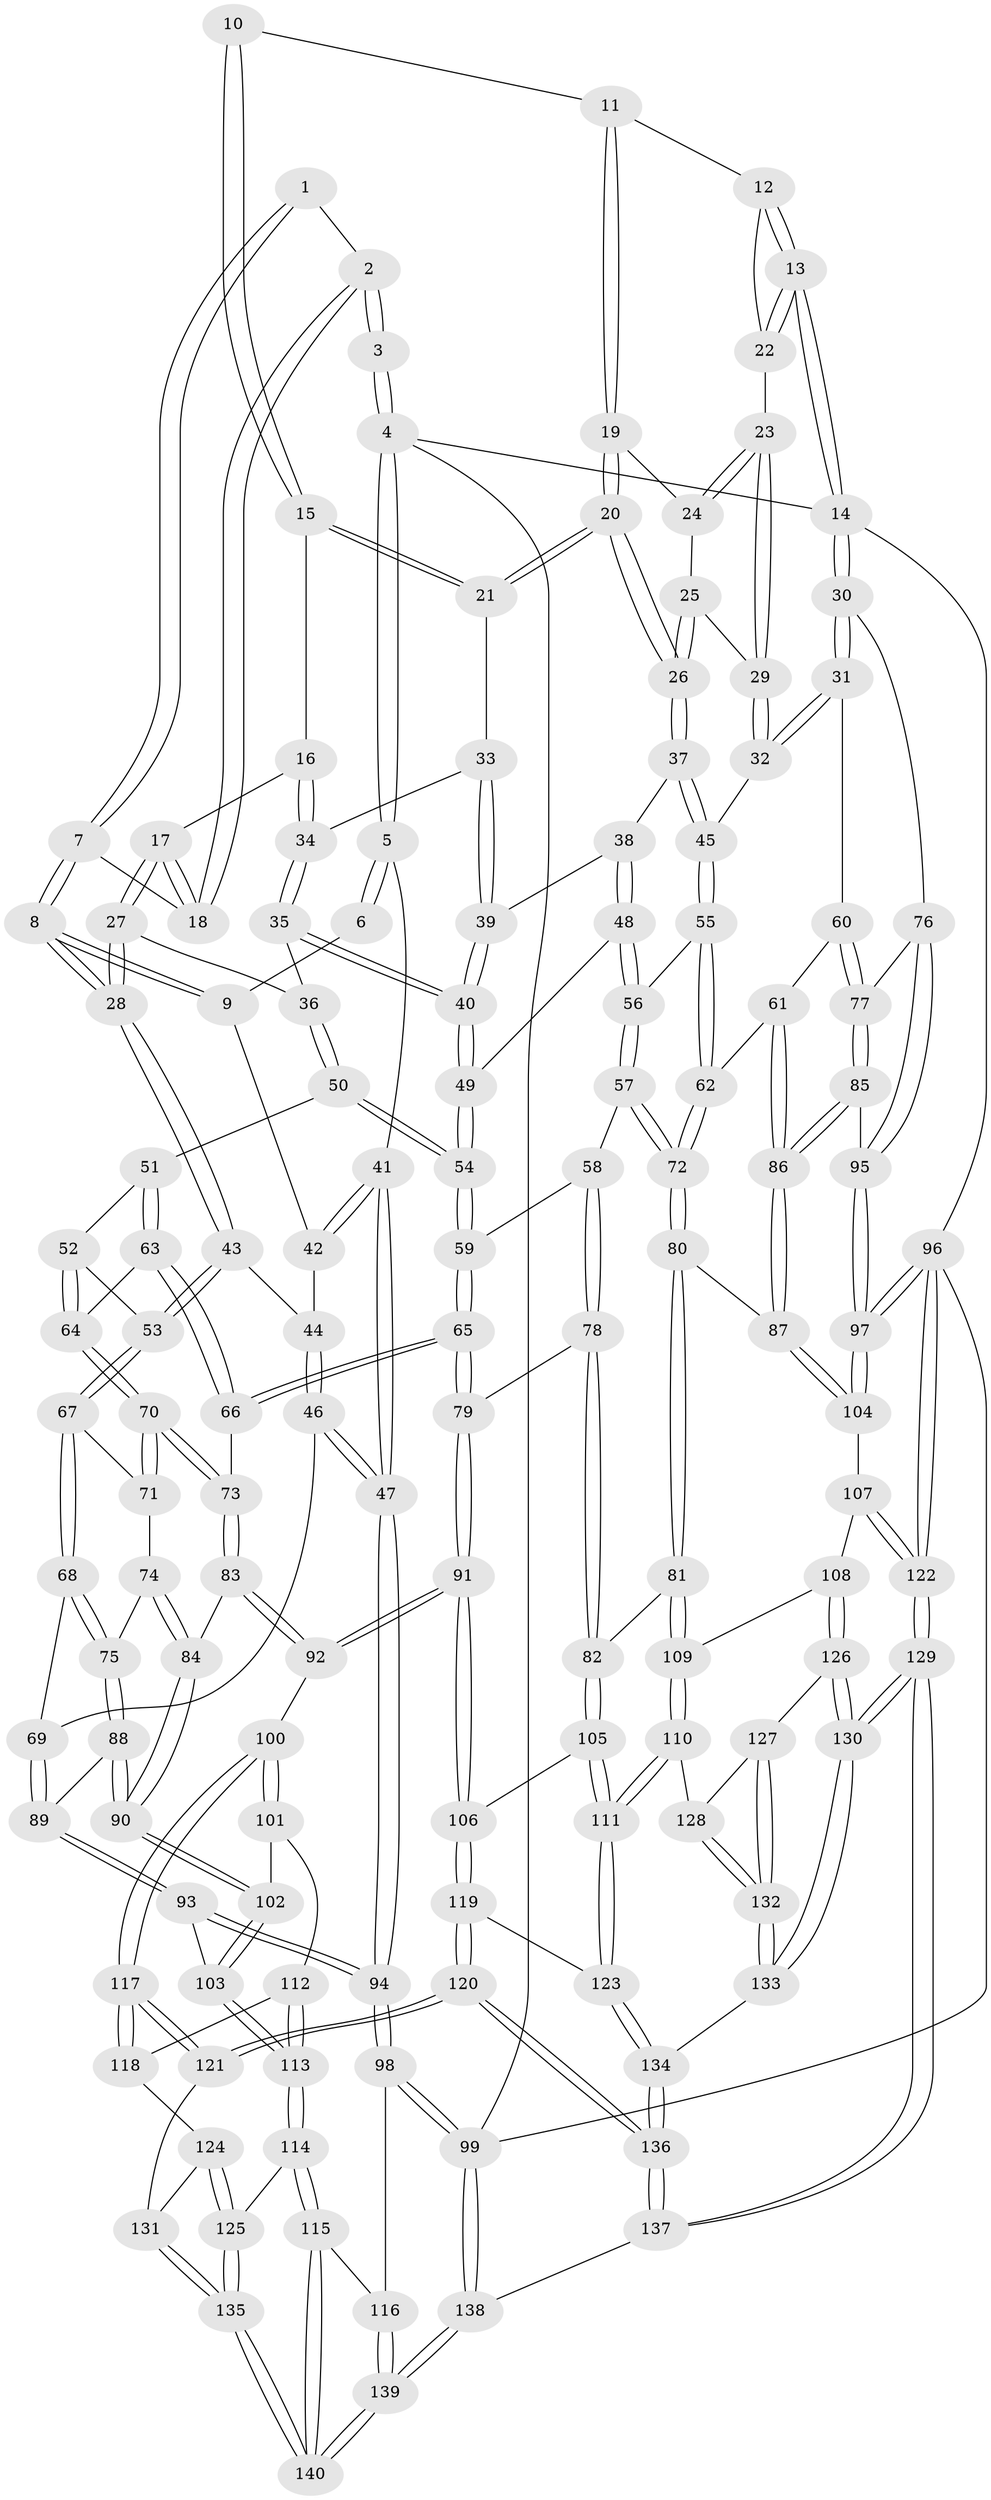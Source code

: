 // Generated by graph-tools (version 1.1) at 2025/27/03/15/25 16:27:56]
// undirected, 140 vertices, 347 edges
graph export_dot {
graph [start="1"]
  node [color=gray90,style=filled];
  1 [pos="+0.1533397166954986+0.0866452055844865"];
  2 [pos="+0.37085354756234923+0"];
  3 [pos="+0.3977320393364728+0"];
  4 [pos="+0+0"];
  5 [pos="+0+0"];
  6 [pos="+0.1495055760144562+0.08608461270528146"];
  7 [pos="+0.18996944304407132+0.15363820868138234"];
  8 [pos="+0.20576090189232688+0.24581864215621374"];
  9 [pos="+0.04862639654837777+0.21224186582169471"];
  10 [pos="+0.6892914247826348+0"];
  11 [pos="+0.7379714108861307+0"];
  12 [pos="+0.9255008188785047+0"];
  13 [pos="+1+0"];
  14 [pos="+1+0"];
  15 [pos="+0.5931159744979908+0.1692113409795718"];
  16 [pos="+0.539709947573913+0.17537609213695537"];
  17 [pos="+0.380977603890488+0.11634027558420133"];
  18 [pos="+0.37080166521451524+0"];
  19 [pos="+0.7580262715666256+0"];
  20 [pos="+0.7002178391126206+0.244391497834447"];
  21 [pos="+0.6061954646014335+0.18883111503325448"];
  22 [pos="+0.9597302143910476+0.12845295898584594"];
  23 [pos="+0.9347993204100771+0.16944833214842278"];
  24 [pos="+0.7600003619453852+0"];
  25 [pos="+0.8072266342080983+0.17244460002889495"];
  26 [pos="+0.7185911022049201+0.2691283526353968"];
  27 [pos="+0.34118344259672834+0.23774771912872905"];
  28 [pos="+0.24582858515655345+0.27454231523413797"];
  29 [pos="+0.945403118718451+0.23259848543382244"];
  30 [pos="+1+0.3630437122151615"];
  31 [pos="+1+0.3483983859210259"];
  32 [pos="+0.984347171180951+0.29789447878851755"];
  33 [pos="+0.5773997508898036+0.25134440747986025"];
  34 [pos="+0.5015231189403481+0.2647818337381472"];
  35 [pos="+0.481634027987502+0.2859658171660036"];
  36 [pos="+0.35055982266196734+0.24643147595373097"];
  37 [pos="+0.7273884791429803+0.31435546803756087"];
  38 [pos="+0.6313447239151034+0.32349676795189547"];
  39 [pos="+0.5809056442773224+0.302182275999364"];
  40 [pos="+0.5126131284785959+0.32726075059439824"];
  41 [pos="+0+0.13561339232951117"];
  42 [pos="+0.03298873878365083+0.2136167065661515"];
  43 [pos="+0.20590307216276932+0.38744451095348914"];
  44 [pos="+0.07883803360171965+0.33173860936143057"];
  45 [pos="+0.7563765873412994+0.3527846143429563"];
  46 [pos="+0+0.48066241387724185"];
  47 [pos="+0+0.48656052075275125"];
  48 [pos="+0.5516941805788973+0.4146164188444178"];
  49 [pos="+0.514794066369872+0.39861518381234845"];
  50 [pos="+0.40809186598989844+0.4185801655670636"];
  51 [pos="+0.3684643122190634+0.4449826824955524"];
  52 [pos="+0.3208595931577022+0.4422162877289303"];
  53 [pos="+0.20462233307361943+0.40452027599110013"];
  54 [pos="+0.4509382999951436+0.43066971853715696"];
  55 [pos="+0.7410694850525891+0.4254634855792888"];
  56 [pos="+0.5705713287328138+0.43387600945358806"];
  57 [pos="+0.5694896165510921+0.5299758888212914"];
  58 [pos="+0.5609728903701195+0.5350031621790519"];
  59 [pos="+0.46397732732915314+0.5008467514918629"];
  60 [pos="+0.8677083353686458+0.4892745133311066"];
  61 [pos="+0.7885048804624203+0.5041825094864949"];
  62 [pos="+0.7528412778540923+0.4873151758830044"];
  63 [pos="+0.36738559011078786+0.4730631842746176"];
  64 [pos="+0.3061224388773528+0.5267605111910788"];
  65 [pos="+0.421876879416217+0.5739599182466468"];
  66 [pos="+0.3789585346735423+0.5496561965683936"];
  67 [pos="+0.17195637580764972+0.46153191846778463"];
  68 [pos="+0.16741605979494661+0.46423800553378797"];
  69 [pos="+0.08504278737607011+0.4962585275928374"];
  70 [pos="+0.2921301649857448+0.5567683636058764"];
  71 [pos="+0.22963427212281515+0.516034673565485"];
  72 [pos="+0.6897757724301081+0.5663697068733685"];
  73 [pos="+0.29678131862376156+0.5629567695393587"];
  74 [pos="+0.22234227681713842+0.5951878394973384"];
  75 [pos="+0.1915876594477856+0.6017899973430056"];
  76 [pos="+1+0.3745569595060582"];
  77 [pos="+0.9402488517687242+0.5620317275553461"];
  78 [pos="+0.5588331135084194+0.5390609026605631"];
  79 [pos="+0.44551341846859593+0.6416147185804879"];
  80 [pos="+0.6853032323870079+0.6377721572644578"];
  81 [pos="+0.6708544092107765+0.6775855995291135"];
  82 [pos="+0.5711255987718636+0.6770791128110286"];
  83 [pos="+0.29574097936853766+0.5735617459983495"];
  84 [pos="+0.25944360951064704+0.630740799987442"];
  85 [pos="+0.8925465412511587+0.6398446550163847"];
  86 [pos="+0.8885480619530615+0.6457111313584336"];
  87 [pos="+0.8885726167602614+0.6463190092793967"];
  88 [pos="+0.18391886427151277+0.623882030148277"];
  89 [pos="+0.11792783262038015+0.6378793446650439"];
  90 [pos="+0.24963514912067092+0.6677637070769277"];
  91 [pos="+0.4441791422725696+0.6924098741236674"];
  92 [pos="+0.3953374476425817+0.6979433858213165"];
  93 [pos="+0.10149206970596723+0.6923271271980326"];
  94 [pos="+0+0.7648409459999572"];
  95 [pos="+1+0.5085939504280892"];
  96 [pos="+1+1"];
  97 [pos="+1+0.8076322509702832"];
  98 [pos="+0+0.8120512596426859"];
  99 [pos="+0+1"];
  100 [pos="+0.31702538608237674+0.7285072851234232"];
  101 [pos="+0.2818017792971676+0.7174199857383016"];
  102 [pos="+0.2565789678508904+0.7028237918553757"];
  103 [pos="+0.15520098377689368+0.7357692603455916"];
  104 [pos="+0.8929078680052208+0.6593782199888992"];
  105 [pos="+0.464866010726596+0.7090000280563262"];
  106 [pos="+0.46356556323721526+0.7085524805273334"];
  107 [pos="+0.8323838190266196+0.7470793949847027"];
  108 [pos="+0.6967438951511662+0.7361594229076233"];
  109 [pos="+0.6941203760821062+0.7332155794180274"];
  110 [pos="+0.5572284284942185+0.8127051447431656"];
  111 [pos="+0.5286891484950714+0.804145439198387"];
  112 [pos="+0.2344473384737815+0.7997486660719041"];
  113 [pos="+0.15390437673829865+0.7828425230560104"];
  114 [pos="+0.1474872463012092+0.8086195134502574"];
  115 [pos="+0.059475546870378836+0.8560843866338623"];
  116 [pos="+0+0.8534157082407888"];
  117 [pos="+0.3152609699597276+0.8031205347496942"];
  118 [pos="+0.23922690190358661+0.8190011152848521"];
  119 [pos="+0.39886799972099063+0.8681020881108971"];
  120 [pos="+0.378079481378552+0.8910853646215792"];
  121 [pos="+0.32230548086595046+0.8356518419294071"];
  122 [pos="+1+1"];
  123 [pos="+0.5051246585643578+0.8583115958301002"];
  124 [pos="+0.23398646474223322+0.8323384691403919"];
  125 [pos="+0.19688140642800037+0.8668010126822311"];
  126 [pos="+0.6979015895605066+0.8200881096466103"];
  127 [pos="+0.6564082437772626+0.8397346337401158"];
  128 [pos="+0.5672451496884039+0.8245621735400577"];
  129 [pos="+0.9835073332109797+1"];
  130 [pos="+0.960009735916083+1"];
  131 [pos="+0.29136146798568824+0.8510290047414921"];
  132 [pos="+0.6005006041037709+0.9076543290026847"];
  133 [pos="+0.5993569550833131+0.9426697822231798"];
  134 [pos="+0.5123845839166191+0.9355585354469366"];
  135 [pos="+0.21122209856970894+0.9314009541602959"];
  136 [pos="+0.3802596386738645+1"];
  137 [pos="+0.2922814827198024+1"];
  138 [pos="+0.27306364797662047+1"];
  139 [pos="+0.22672224257604925+1"];
  140 [pos="+0.20606322368045185+1"];
  1 -- 2;
  1 -- 7;
  1 -- 7;
  2 -- 3;
  2 -- 3;
  2 -- 18;
  2 -- 18;
  3 -- 4;
  3 -- 4;
  4 -- 5;
  4 -- 5;
  4 -- 14;
  4 -- 99;
  5 -- 6;
  5 -- 6;
  5 -- 41;
  6 -- 9;
  7 -- 8;
  7 -- 8;
  7 -- 18;
  8 -- 9;
  8 -- 9;
  8 -- 28;
  8 -- 28;
  9 -- 42;
  10 -- 11;
  10 -- 15;
  10 -- 15;
  11 -- 12;
  11 -- 19;
  11 -- 19;
  12 -- 13;
  12 -- 13;
  12 -- 22;
  13 -- 14;
  13 -- 14;
  13 -- 22;
  13 -- 22;
  14 -- 30;
  14 -- 30;
  14 -- 96;
  15 -- 16;
  15 -- 21;
  15 -- 21;
  16 -- 17;
  16 -- 34;
  16 -- 34;
  17 -- 18;
  17 -- 18;
  17 -- 27;
  17 -- 27;
  19 -- 20;
  19 -- 20;
  19 -- 24;
  20 -- 21;
  20 -- 21;
  20 -- 26;
  20 -- 26;
  21 -- 33;
  22 -- 23;
  23 -- 24;
  23 -- 24;
  23 -- 29;
  23 -- 29;
  24 -- 25;
  25 -- 26;
  25 -- 26;
  25 -- 29;
  26 -- 37;
  26 -- 37;
  27 -- 28;
  27 -- 28;
  27 -- 36;
  28 -- 43;
  28 -- 43;
  29 -- 32;
  29 -- 32;
  30 -- 31;
  30 -- 31;
  30 -- 76;
  31 -- 32;
  31 -- 32;
  31 -- 60;
  32 -- 45;
  33 -- 34;
  33 -- 39;
  33 -- 39;
  34 -- 35;
  34 -- 35;
  35 -- 36;
  35 -- 40;
  35 -- 40;
  36 -- 50;
  36 -- 50;
  37 -- 38;
  37 -- 45;
  37 -- 45;
  38 -- 39;
  38 -- 48;
  38 -- 48;
  39 -- 40;
  39 -- 40;
  40 -- 49;
  40 -- 49;
  41 -- 42;
  41 -- 42;
  41 -- 47;
  41 -- 47;
  42 -- 44;
  43 -- 44;
  43 -- 53;
  43 -- 53;
  44 -- 46;
  44 -- 46;
  45 -- 55;
  45 -- 55;
  46 -- 47;
  46 -- 47;
  46 -- 69;
  47 -- 94;
  47 -- 94;
  48 -- 49;
  48 -- 56;
  48 -- 56;
  49 -- 54;
  49 -- 54;
  50 -- 51;
  50 -- 54;
  50 -- 54;
  51 -- 52;
  51 -- 63;
  51 -- 63;
  52 -- 53;
  52 -- 64;
  52 -- 64;
  53 -- 67;
  53 -- 67;
  54 -- 59;
  54 -- 59;
  55 -- 56;
  55 -- 62;
  55 -- 62;
  56 -- 57;
  56 -- 57;
  57 -- 58;
  57 -- 72;
  57 -- 72;
  58 -- 59;
  58 -- 78;
  58 -- 78;
  59 -- 65;
  59 -- 65;
  60 -- 61;
  60 -- 77;
  60 -- 77;
  61 -- 62;
  61 -- 86;
  61 -- 86;
  62 -- 72;
  62 -- 72;
  63 -- 64;
  63 -- 66;
  63 -- 66;
  64 -- 70;
  64 -- 70;
  65 -- 66;
  65 -- 66;
  65 -- 79;
  65 -- 79;
  66 -- 73;
  67 -- 68;
  67 -- 68;
  67 -- 71;
  68 -- 69;
  68 -- 75;
  68 -- 75;
  69 -- 89;
  69 -- 89;
  70 -- 71;
  70 -- 71;
  70 -- 73;
  70 -- 73;
  71 -- 74;
  72 -- 80;
  72 -- 80;
  73 -- 83;
  73 -- 83;
  74 -- 75;
  74 -- 84;
  74 -- 84;
  75 -- 88;
  75 -- 88;
  76 -- 77;
  76 -- 95;
  76 -- 95;
  77 -- 85;
  77 -- 85;
  78 -- 79;
  78 -- 82;
  78 -- 82;
  79 -- 91;
  79 -- 91;
  80 -- 81;
  80 -- 81;
  80 -- 87;
  81 -- 82;
  81 -- 109;
  81 -- 109;
  82 -- 105;
  82 -- 105;
  83 -- 84;
  83 -- 92;
  83 -- 92;
  84 -- 90;
  84 -- 90;
  85 -- 86;
  85 -- 86;
  85 -- 95;
  86 -- 87;
  86 -- 87;
  87 -- 104;
  87 -- 104;
  88 -- 89;
  88 -- 90;
  88 -- 90;
  89 -- 93;
  89 -- 93;
  90 -- 102;
  90 -- 102;
  91 -- 92;
  91 -- 92;
  91 -- 106;
  91 -- 106;
  92 -- 100;
  93 -- 94;
  93 -- 94;
  93 -- 103;
  94 -- 98;
  94 -- 98;
  95 -- 97;
  95 -- 97;
  96 -- 97;
  96 -- 97;
  96 -- 122;
  96 -- 122;
  96 -- 99;
  97 -- 104;
  97 -- 104;
  98 -- 99;
  98 -- 99;
  98 -- 116;
  99 -- 138;
  99 -- 138;
  100 -- 101;
  100 -- 101;
  100 -- 117;
  100 -- 117;
  101 -- 102;
  101 -- 112;
  102 -- 103;
  102 -- 103;
  103 -- 113;
  103 -- 113;
  104 -- 107;
  105 -- 106;
  105 -- 111;
  105 -- 111;
  106 -- 119;
  106 -- 119;
  107 -- 108;
  107 -- 122;
  107 -- 122;
  108 -- 109;
  108 -- 126;
  108 -- 126;
  109 -- 110;
  109 -- 110;
  110 -- 111;
  110 -- 111;
  110 -- 128;
  111 -- 123;
  111 -- 123;
  112 -- 113;
  112 -- 113;
  112 -- 118;
  113 -- 114;
  113 -- 114;
  114 -- 115;
  114 -- 115;
  114 -- 125;
  115 -- 116;
  115 -- 140;
  115 -- 140;
  116 -- 139;
  116 -- 139;
  117 -- 118;
  117 -- 118;
  117 -- 121;
  117 -- 121;
  118 -- 124;
  119 -- 120;
  119 -- 120;
  119 -- 123;
  120 -- 121;
  120 -- 121;
  120 -- 136;
  120 -- 136;
  121 -- 131;
  122 -- 129;
  122 -- 129;
  123 -- 134;
  123 -- 134;
  124 -- 125;
  124 -- 125;
  124 -- 131;
  125 -- 135;
  125 -- 135;
  126 -- 127;
  126 -- 130;
  126 -- 130;
  127 -- 128;
  127 -- 132;
  127 -- 132;
  128 -- 132;
  128 -- 132;
  129 -- 130;
  129 -- 130;
  129 -- 137;
  129 -- 137;
  130 -- 133;
  130 -- 133;
  131 -- 135;
  131 -- 135;
  132 -- 133;
  132 -- 133;
  133 -- 134;
  134 -- 136;
  134 -- 136;
  135 -- 140;
  135 -- 140;
  136 -- 137;
  136 -- 137;
  137 -- 138;
  138 -- 139;
  138 -- 139;
  139 -- 140;
  139 -- 140;
}
